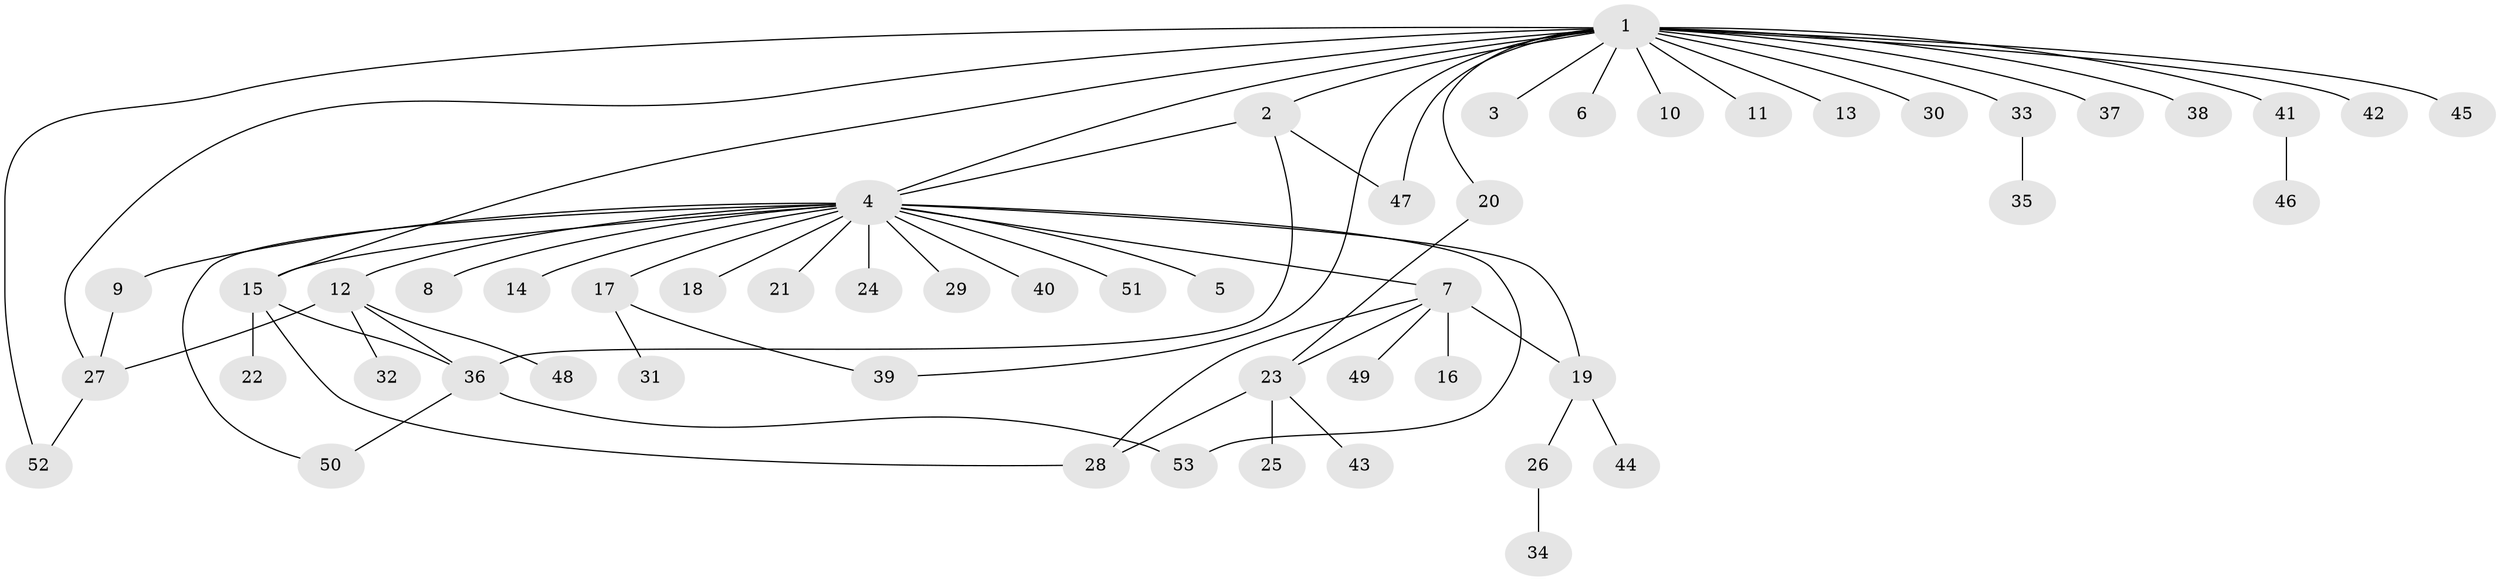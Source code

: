 // Generated by graph-tools (version 1.1) at 2025/14/03/09/25 04:14:20]
// undirected, 53 vertices, 67 edges
graph export_dot {
graph [start="1"]
  node [color=gray90,style=filled];
  1;
  2;
  3;
  4;
  5;
  6;
  7;
  8;
  9;
  10;
  11;
  12;
  13;
  14;
  15;
  16;
  17;
  18;
  19;
  20;
  21;
  22;
  23;
  24;
  25;
  26;
  27;
  28;
  29;
  30;
  31;
  32;
  33;
  34;
  35;
  36;
  37;
  38;
  39;
  40;
  41;
  42;
  43;
  44;
  45;
  46;
  47;
  48;
  49;
  50;
  51;
  52;
  53;
  1 -- 2;
  1 -- 3;
  1 -- 4;
  1 -- 6;
  1 -- 10;
  1 -- 11;
  1 -- 13;
  1 -- 15;
  1 -- 20;
  1 -- 27;
  1 -- 30;
  1 -- 33;
  1 -- 37;
  1 -- 38;
  1 -- 39;
  1 -- 41;
  1 -- 42;
  1 -- 45;
  1 -- 47;
  1 -- 52;
  2 -- 4;
  2 -- 36;
  2 -- 47;
  4 -- 5;
  4 -- 7;
  4 -- 8;
  4 -- 9;
  4 -- 12;
  4 -- 14;
  4 -- 15;
  4 -- 17;
  4 -- 18;
  4 -- 19;
  4 -- 21;
  4 -- 24;
  4 -- 29;
  4 -- 40;
  4 -- 50;
  4 -- 51;
  4 -- 53;
  7 -- 16;
  7 -- 19;
  7 -- 23;
  7 -- 28;
  7 -- 49;
  9 -- 27;
  12 -- 27;
  12 -- 32;
  12 -- 36;
  12 -- 48;
  15 -- 22;
  15 -- 28;
  15 -- 36;
  17 -- 31;
  17 -- 39;
  19 -- 26;
  19 -- 44;
  20 -- 23;
  23 -- 25;
  23 -- 28;
  23 -- 43;
  26 -- 34;
  27 -- 52;
  33 -- 35;
  36 -- 50;
  36 -- 53;
  41 -- 46;
}
